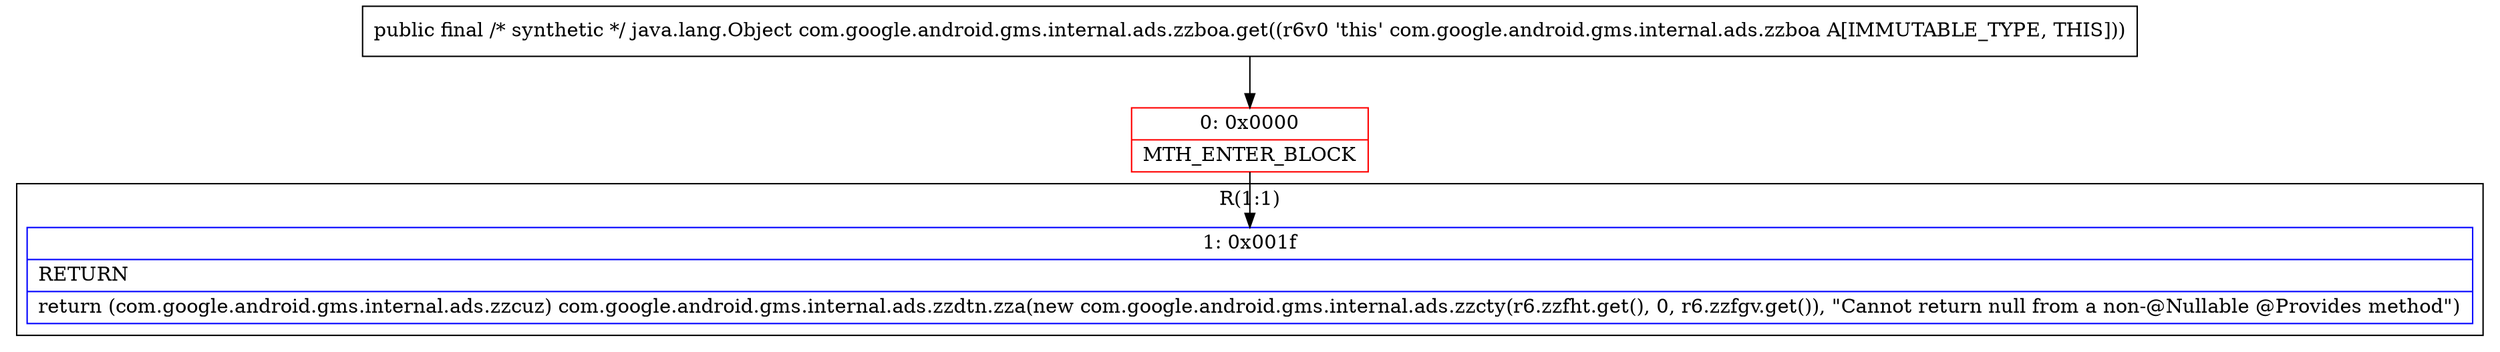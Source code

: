 digraph "CFG forcom.google.android.gms.internal.ads.zzboa.get()Ljava\/lang\/Object;" {
subgraph cluster_Region_1871042342 {
label = "R(1:1)";
node [shape=record,color=blue];
Node_1 [shape=record,label="{1\:\ 0x001f|RETURN\l|return (com.google.android.gms.internal.ads.zzcuz) com.google.android.gms.internal.ads.zzdtn.zza(new com.google.android.gms.internal.ads.zzcty(r6.zzfht.get(), 0, r6.zzfgv.get()), \"Cannot return null from a non\-@Nullable @Provides method\")\l}"];
}
Node_0 [shape=record,color=red,label="{0\:\ 0x0000|MTH_ENTER_BLOCK\l}"];
MethodNode[shape=record,label="{public final \/* synthetic *\/ java.lang.Object com.google.android.gms.internal.ads.zzboa.get((r6v0 'this' com.google.android.gms.internal.ads.zzboa A[IMMUTABLE_TYPE, THIS])) }"];
MethodNode -> Node_0;
Node_0 -> Node_1;
}

